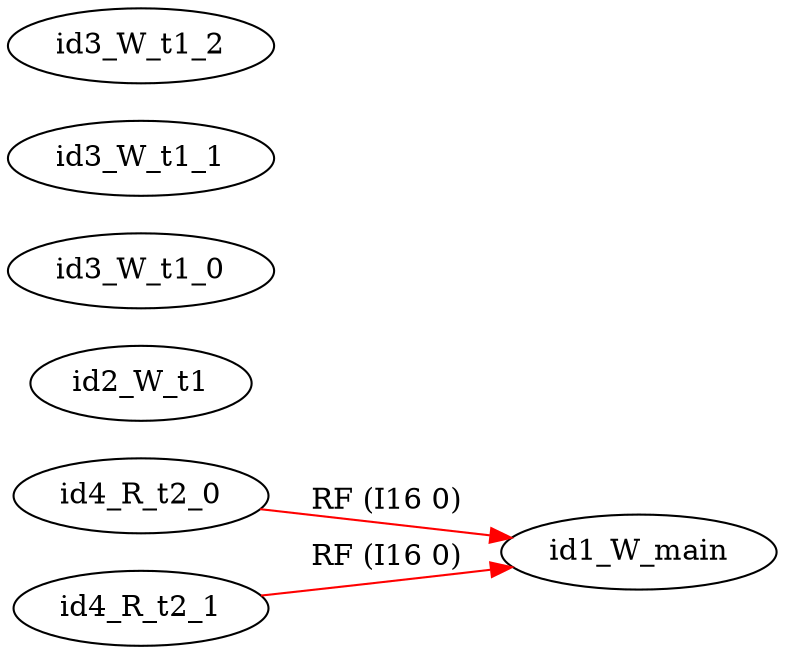 digraph memory_model {
rankdir=LR;
splines=true; esep=0.5;
id4_R_t2_0 -> id1_W_main [label = "RF (I16 0)", color="red"];
id4_R_t2_1 -> id1_W_main [label = "RF (I16 0)", color="red"];
id1_W_main [pos="2.5,8!"]
id2_W_t1 [pos="0,6!"]
id3_W_t1_0 [pos="0,4!"]
id3_W_t1_1 [pos="0,2!"]
id3_W_t1_2 [pos="0,0!"]
id4_R_t2_0 [pos="5,6!"]
id4_R_t2_1 [pos="5,4!"]
}